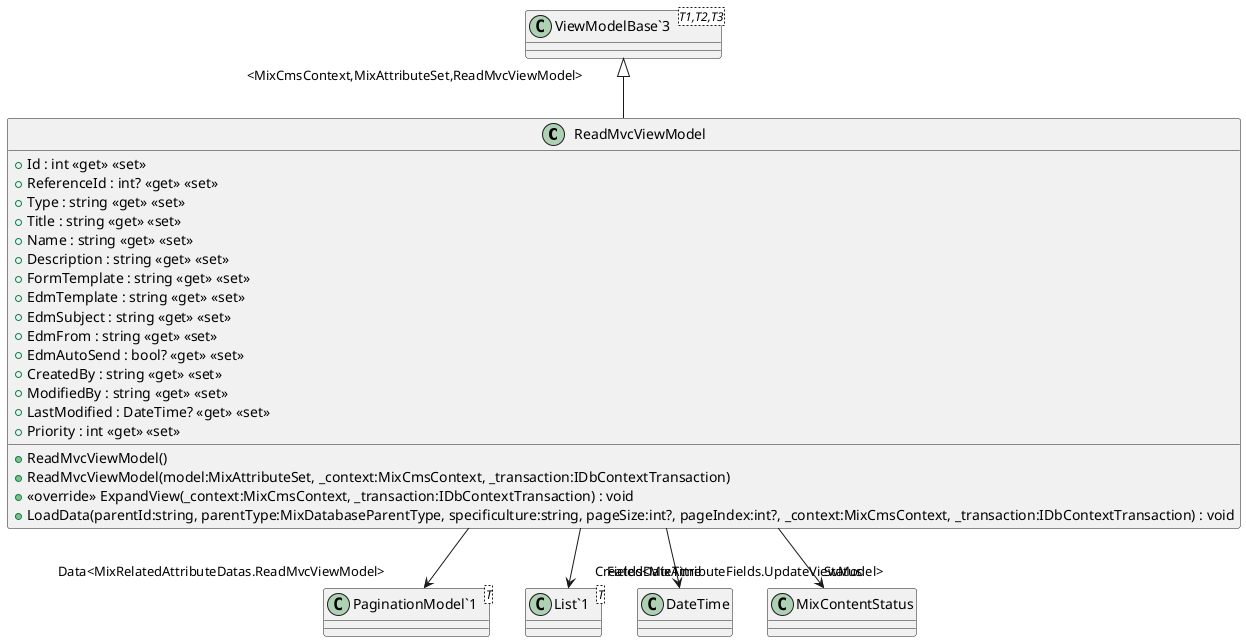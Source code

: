 @startuml
class ReadMvcViewModel {
    + Id : int <<get>> <<set>>
    + ReferenceId : int? <<get>> <<set>>
    + Type : string <<get>> <<set>>
    + Title : string <<get>> <<set>>
    + Name : string <<get>> <<set>>
    + Description : string <<get>> <<set>>
    + FormTemplate : string <<get>> <<set>>
    + EdmTemplate : string <<get>> <<set>>
    + EdmSubject : string <<get>> <<set>>
    + EdmFrom : string <<get>> <<set>>
    + EdmAutoSend : bool? <<get>> <<set>>
    + CreatedBy : string <<get>> <<set>>
    + ModifiedBy : string <<get>> <<set>>
    + LastModified : DateTime? <<get>> <<set>>
    + Priority : int <<get>> <<set>>
    + ReadMvcViewModel()
    + ReadMvcViewModel(model:MixAttributeSet, _context:MixCmsContext, _transaction:IDbContextTransaction)
    + <<override>> ExpandView(_context:MixCmsContext, _transaction:IDbContextTransaction) : void
    + LoadData(parentId:string, parentType:MixDatabaseParentType, specificulture:string, pageSize:int?, pageIndex:int?, _context:MixCmsContext, _transaction:IDbContextTransaction) : void
}
class "ViewModelBase`3"<T1,T2,T3> {
}
class "PaginationModel`1"<T> {
}
class "List`1"<T> {
}
"ViewModelBase`3" "<MixCmsContext,MixAttributeSet,ReadMvcViewModel>" <|-- ReadMvcViewModel
ReadMvcViewModel --> "CreatedDateTime" DateTime
ReadMvcViewModel --> "Status" MixContentStatus
ReadMvcViewModel --> "Data<MixRelatedAttributeDatas.ReadMvcViewModel>" "PaginationModel`1"
ReadMvcViewModel --> "Fields<MixAttributeFields.UpdateViewModel>" "List`1"
@enduml
